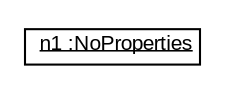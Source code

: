 graph ObjectDiagram {
   node [shape = none, fontsize = 10, fontname = "Arial"];
   edge [fontsize = 10, fontname = "Arial"];
   compound=true;

n1 [label=<<table border='0' cellborder='1' cellspacing='0'> <tr> <td href="../test/org/sdmlib/model/classes/test/NoProperties.java"> <u>n1 :NoProperties</u></td></tr></table>>];

}

